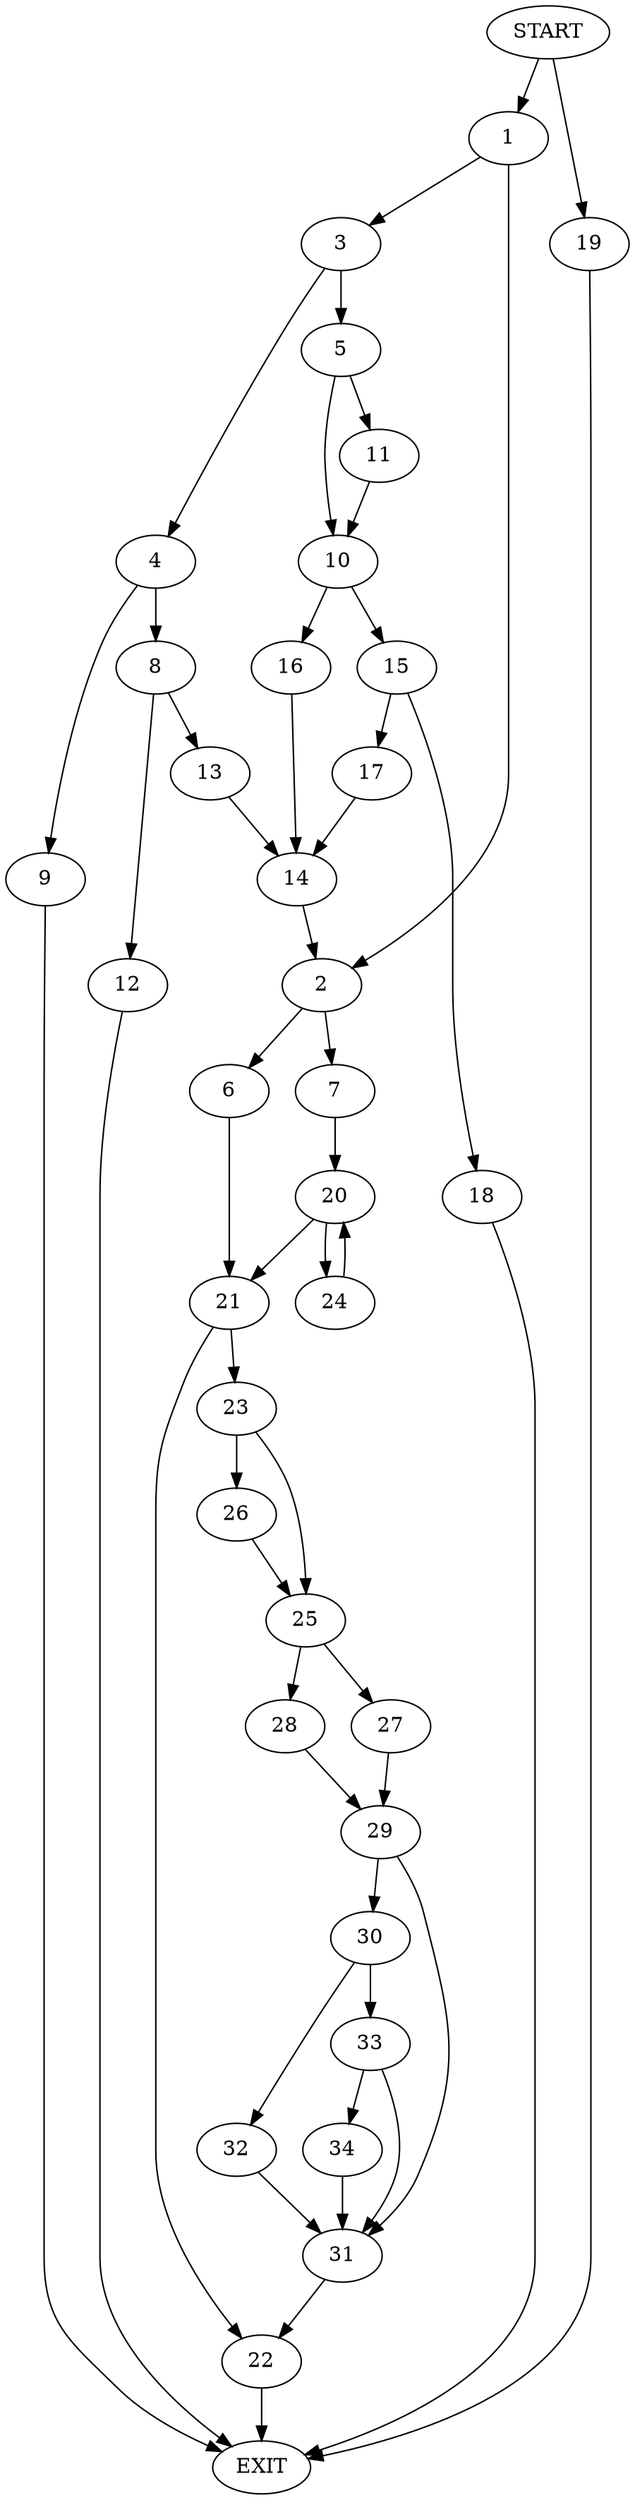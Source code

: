 digraph {
0 [label="START"]
35 [label="EXIT"]
0 -> 1
1 -> 2
1 -> 3
3 -> 4
3 -> 5
2 -> 6
2 -> 7
4 -> 8
4 -> 9
5 -> 10
5 -> 11
9 -> 35
8 -> 12
8 -> 13
12 -> 35
13 -> 14
14 -> 2
11 -> 10
10 -> 15
10 -> 16
16 -> 14
15 -> 17
15 -> 18
0 -> 19
19 -> 35
18 -> 35
17 -> 14
7 -> 20
6 -> 21
21 -> 22
21 -> 23
20 -> 21
20 -> 24
24 -> 20
23 -> 25
23 -> 26
22 -> 35
25 -> 27
25 -> 28
26 -> 25
28 -> 29
27 -> 29
29 -> 30
29 -> 31
31 -> 22
30 -> 32
30 -> 33
32 -> 31
33 -> 34
33 -> 31
34 -> 31
}
